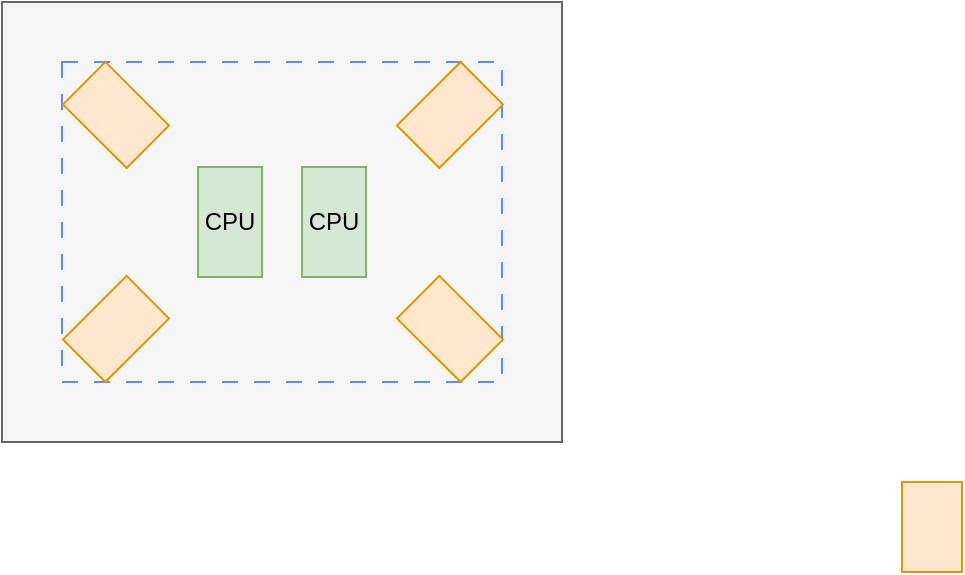 <mxfile version="28.1.2">
  <diagram name="Page-1" id="vEFeubIDdwqpYjMR-246">
    <mxGraphModel dx="426" dy="270" grid="0" gridSize="10" guides="1" tooltips="1" connect="1" arrows="1" fold="1" page="1" pageScale="1" pageWidth="850" pageHeight="1100" math="0" shadow="0">
      <root>
        <mxCell id="0" />
        <mxCell id="1" parent="0" />
        <mxCell id="jFm2iWEO7ot1yRG2fd1i-2" value="" style="rounded=0;whiteSpace=wrap;html=1;fillColor=#f5f5f5;fontColor=#333333;strokeColor=#666666;" vertex="1" parent="1">
          <mxGeometry width="280" height="220" as="geometry" />
        </mxCell>
        <mxCell id="jFm2iWEO7ot1yRG2fd1i-3" value="" style="rounded=0;whiteSpace=wrap;html=1;strokeColor=light-dark(#6188ff, #ededed);dashed=1;dashPattern=8 8;fillColor=none;" vertex="1" parent="1">
          <mxGeometry x="30" y="30" width="220" height="160" as="geometry" />
        </mxCell>
        <mxCell id="jFm2iWEO7ot1yRG2fd1i-6" value="" style="rounded=0;whiteSpace=wrap;html=1;fillColor=#ffe6cc;strokeColor=#d79b00;" vertex="1" parent="1">
          <mxGeometry x="450" y="240" width="30" height="45" as="geometry" />
        </mxCell>
        <mxCell id="jFm2iWEO7ot1yRG2fd1i-7" value="CPU" style="rounded=0;whiteSpace=wrap;html=1;fillColor=#d5e8d4;strokeColor=#82b366;" vertex="1" parent="1">
          <mxGeometry x="98" y="82.5" width="32" height="55" as="geometry" />
        </mxCell>
        <mxCell id="jFm2iWEO7ot1yRG2fd1i-8" value="CPU" style="rounded=0;whiteSpace=wrap;html=1;fillColor=#d5e8d4;strokeColor=#82b366;" vertex="1" parent="1">
          <mxGeometry x="150" y="82.5" width="32" height="55" as="geometry" />
        </mxCell>
        <mxCell id="jFm2iWEO7ot1yRG2fd1i-9" value="" style="rounded=0;whiteSpace=wrap;html=1;fillColor=#ffe6cc;strokeColor=#d79b00;rotation=45;" vertex="1" parent="1">
          <mxGeometry x="209" y="34" width="30" height="45" as="geometry" />
        </mxCell>
        <mxCell id="jFm2iWEO7ot1yRG2fd1i-11" value="" style="rounded=0;whiteSpace=wrap;html=1;fillColor=#ffe6cc;strokeColor=#d79b00;rotation=45;" vertex="1" parent="1">
          <mxGeometry x="41.997" y="140.997" width="30" height="45" as="geometry" />
        </mxCell>
        <mxCell id="jFm2iWEO7ot1yRG2fd1i-12" value="" style="rounded=0;whiteSpace=wrap;html=1;fillColor=#ffe6cc;strokeColor=#d79b00;rotation=135;" vertex="1" parent="1">
          <mxGeometry x="208.997" y="140.997" width="30" height="45" as="geometry" />
        </mxCell>
        <mxCell id="jFm2iWEO7ot1yRG2fd1i-13" value="" style="rounded=0;whiteSpace=wrap;html=1;fillColor=#ffe6cc;strokeColor=#d79b00;rotation=135;" vertex="1" parent="1">
          <mxGeometry x="41.997" y="33.997" width="30" height="45" as="geometry" />
        </mxCell>
      </root>
    </mxGraphModel>
  </diagram>
</mxfile>
